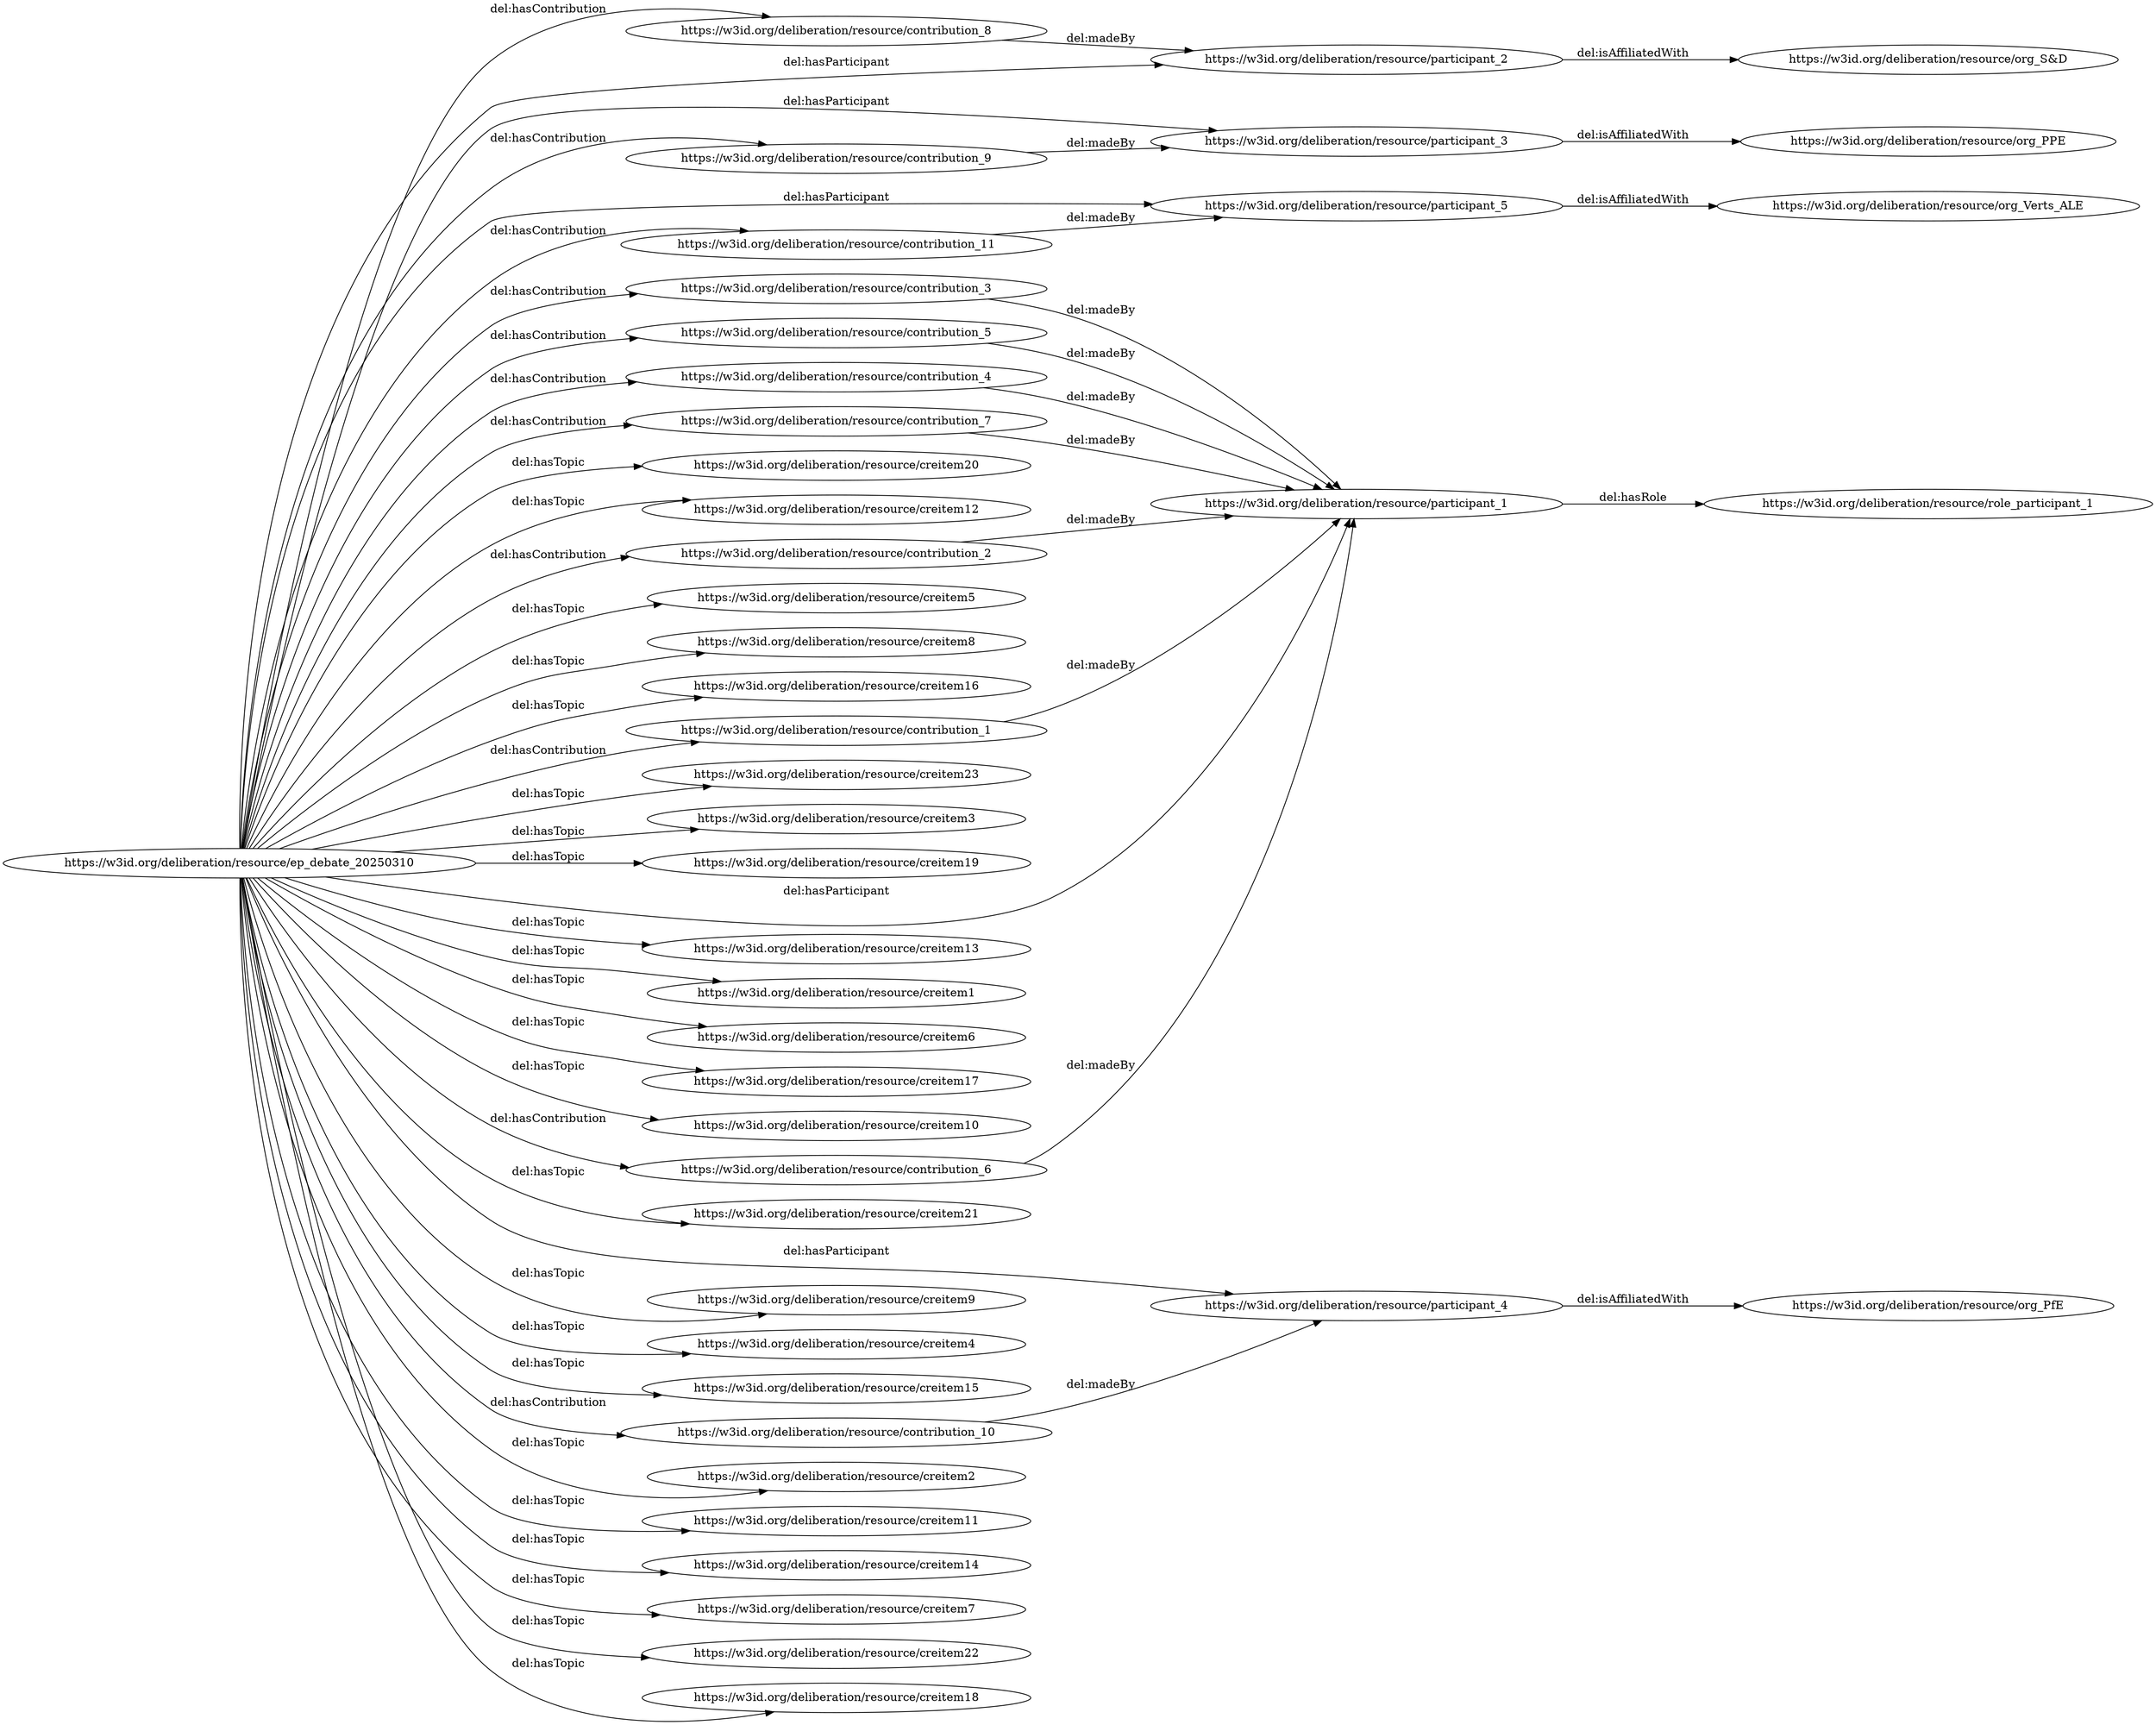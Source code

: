 digraph ar2dtool_diagram { 
rankdir=LR;
size="1501"
	"https://w3id.org/deliberation/resource/contribution_8" -> "https://w3id.org/deliberation/resource/participant_2" [ label = "del:madeBy" ];
	"https://w3id.org/deliberation/resource/participant_3" -> "https://w3id.org/deliberation/resource/org_PPE" [ label = "del:isAffiliatedWith" ];
	"https://w3id.org/deliberation/resource/contribution_1" -> "https://w3id.org/deliberation/resource/participant_1" [ label = "del:madeBy" ];
	"https://w3id.org/deliberation/resource/contribution_6" -> "https://w3id.org/deliberation/resource/participant_1" [ label = "del:madeBy" ];
	"https://w3id.org/deliberation/resource/contribution_11" -> "https://w3id.org/deliberation/resource/participant_5" [ label = "del:madeBy" ];
	"https://w3id.org/deliberation/resource/participant_1" -> "https://w3id.org/deliberation/resource/role_participant_1" [ label = "del:hasRole" ];
	"https://w3id.org/deliberation/resource/contribution_4" -> "https://w3id.org/deliberation/resource/participant_1" [ label = "del:madeBy" ];
	"https://w3id.org/deliberation/resource/contribution_9" -> "https://w3id.org/deliberation/resource/participant_3" [ label = "del:madeBy" ];
	"https://w3id.org/deliberation/resource/ep_debate_20250310" -> "https://w3id.org/deliberation/resource/creitem20" [ label = "del:hasTopic" ];
	"https://w3id.org/deliberation/resource/ep_debate_20250310" -> "https://w3id.org/deliberation/resource/creitem12" [ label = "del:hasTopic" ];
	"https://w3id.org/deliberation/resource/ep_debate_20250310" -> "https://w3id.org/deliberation/resource/contribution_2" [ label = "del:hasContribution" ];
	"https://w3id.org/deliberation/resource/ep_debate_20250310" -> "https://w3id.org/deliberation/resource/creitem5" [ label = "del:hasTopic" ];
	"https://w3id.org/deliberation/resource/ep_debate_20250310" -> "https://w3id.org/deliberation/resource/creitem8" [ label = "del:hasTopic" ];
	"https://w3id.org/deliberation/resource/ep_debate_20250310" -> "https://w3id.org/deliberation/resource/creitem16" [ label = "del:hasTopic" ];
	"https://w3id.org/deliberation/resource/ep_debate_20250310" -> "https://w3id.org/deliberation/resource/contribution_3" [ label = "del:hasContribution" ];
	"https://w3id.org/deliberation/resource/ep_debate_20250310" -> "https://w3id.org/deliberation/resource/creitem23" [ label = "del:hasTopic" ];
	"https://w3id.org/deliberation/resource/ep_debate_20250310" -> "https://w3id.org/deliberation/resource/creitem3" [ label = "del:hasTopic" ];
	"https://w3id.org/deliberation/resource/ep_debate_20250310" -> "https://w3id.org/deliberation/resource/participant_1" [ label = "del:hasParticipant" ];
	"https://w3id.org/deliberation/resource/ep_debate_20250310" -> "https://w3id.org/deliberation/resource/participant_3" [ label = "del:hasParticipant" ];
	"https://w3id.org/deliberation/resource/ep_debate_20250310" -> "https://w3id.org/deliberation/resource/contribution_4" [ label = "del:hasContribution" ];
	"https://w3id.org/deliberation/resource/ep_debate_20250310" -> "https://w3id.org/deliberation/resource/creitem19" [ label = "del:hasTopic" ];
	"https://w3id.org/deliberation/resource/ep_debate_20250310" -> "https://w3id.org/deliberation/resource/contribution_5" [ label = "del:hasContribution" ];
	"https://w3id.org/deliberation/resource/ep_debate_20250310" -> "https://w3id.org/deliberation/resource/creitem13" [ label = "del:hasTopic" ];
	"https://w3id.org/deliberation/resource/ep_debate_20250310" -> "https://w3id.org/deliberation/resource/creitem1" [ label = "del:hasTopic" ];
	"https://w3id.org/deliberation/resource/ep_debate_20250310" -> "https://w3id.org/deliberation/resource/creitem6" [ label = "del:hasTopic" ];
	"https://w3id.org/deliberation/resource/ep_debate_20250310" -> "https://w3id.org/deliberation/resource/contribution_6" [ label = "del:hasContribution" ];
	"https://w3id.org/deliberation/resource/ep_debate_20250310" -> "https://w3id.org/deliberation/resource/creitem17" [ label = "del:hasTopic" ];
	"https://w3id.org/deliberation/resource/ep_debate_20250310" -> "https://w3id.org/deliberation/resource/creitem10" [ label = "del:hasTopic" ];
	"https://w3id.org/deliberation/resource/ep_debate_20250310" -> "https://w3id.org/deliberation/resource/contribution_10" [ label = "del:hasContribution" ];
	"https://w3id.org/deliberation/resource/ep_debate_20250310" -> "https://w3id.org/deliberation/resource/creitem21" [ label = "del:hasTopic" ];
	"https://w3id.org/deliberation/resource/ep_debate_20250310" -> "https://w3id.org/deliberation/resource/participant_4" [ label = "del:hasParticipant" ];
	"https://w3id.org/deliberation/resource/ep_debate_20250310" -> "https://w3id.org/deliberation/resource/contribution_11" [ label = "del:hasContribution" ];
	"https://w3id.org/deliberation/resource/ep_debate_20250310" -> "https://w3id.org/deliberation/resource/creitem9" [ label = "del:hasTopic" ];
	"https://w3id.org/deliberation/resource/ep_debate_20250310" -> "https://w3id.org/deliberation/resource/creitem4" [ label = "del:hasTopic" ];
	"https://w3id.org/deliberation/resource/ep_debate_20250310" -> "https://w3id.org/deliberation/resource/creitem15" [ label = "del:hasTopic" ];
	"https://w3id.org/deliberation/resource/ep_debate_20250310" -> "https://w3id.org/deliberation/resource/contribution_7" [ label = "del:hasContribution" ];
	"https://w3id.org/deliberation/resource/ep_debate_20250310" -> "https://w3id.org/deliberation/resource/creitem2" [ label = "del:hasTopic" ];
	"https://w3id.org/deliberation/resource/ep_debate_20250310" -> "https://w3id.org/deliberation/resource/contribution_8" [ label = "del:hasContribution" ];
	"https://w3id.org/deliberation/resource/ep_debate_20250310" -> "https://w3id.org/deliberation/resource/participant_2" [ label = "del:hasParticipant" ];
	"https://w3id.org/deliberation/resource/ep_debate_20250310" -> "https://w3id.org/deliberation/resource/creitem11" [ label = "del:hasTopic" ];
	"https://w3id.org/deliberation/resource/ep_debate_20250310" -> "https://w3id.org/deliberation/resource/creitem14" [ label = "del:hasTopic" ];
	"https://w3id.org/deliberation/resource/ep_debate_20250310" -> "https://w3id.org/deliberation/resource/creitem7" [ label = "del:hasTopic" ];
	"https://w3id.org/deliberation/resource/ep_debate_20250310" -> "https://w3id.org/deliberation/resource/participant_5" [ label = "del:hasParticipant" ];
	"https://w3id.org/deliberation/resource/ep_debate_20250310" -> "https://w3id.org/deliberation/resource/contribution_9" [ label = "del:hasContribution" ];
	"https://w3id.org/deliberation/resource/ep_debate_20250310" -> "https://w3id.org/deliberation/resource/creitem22" [ label = "del:hasTopic" ];
	"https://w3id.org/deliberation/resource/ep_debate_20250310" -> "https://w3id.org/deliberation/resource/creitem18" [ label = "del:hasTopic" ];
	"https://w3id.org/deliberation/resource/ep_debate_20250310" -> "https://w3id.org/deliberation/resource/contribution_1" [ label = "del:hasContribution" ];
	"https://w3id.org/deliberation/resource/participant_4" -> "https://w3id.org/deliberation/resource/org_PfE" [ label = "del:isAffiliatedWith" ];
	"https://w3id.org/deliberation/resource/contribution_2" -> "https://w3id.org/deliberation/resource/participant_1" [ label = "del:madeBy" ];
	"https://w3id.org/deliberation/resource/contribution_7" -> "https://w3id.org/deliberation/resource/participant_1" [ label = "del:madeBy" ];
	"https://w3id.org/deliberation/resource/participant_2" -> "https://w3id.org/deliberation/resource/org_S&D" [ label = "del:isAffiliatedWith" ];
	"https://w3id.org/deliberation/resource/contribution_5" -> "https://w3id.org/deliberation/resource/participant_1" [ label = "del:madeBy" ];
	"https://w3id.org/deliberation/resource/contribution_10" -> "https://w3id.org/deliberation/resource/participant_4" [ label = "del:madeBy" ];
	"https://w3id.org/deliberation/resource/participant_5" -> "https://w3id.org/deliberation/resource/org_Verts_ALE" [ label = "del:isAffiliatedWith" ];
	"https://w3id.org/deliberation/resource/contribution_3" -> "https://w3id.org/deliberation/resource/participant_1" [ label = "del:madeBy" ];

}
